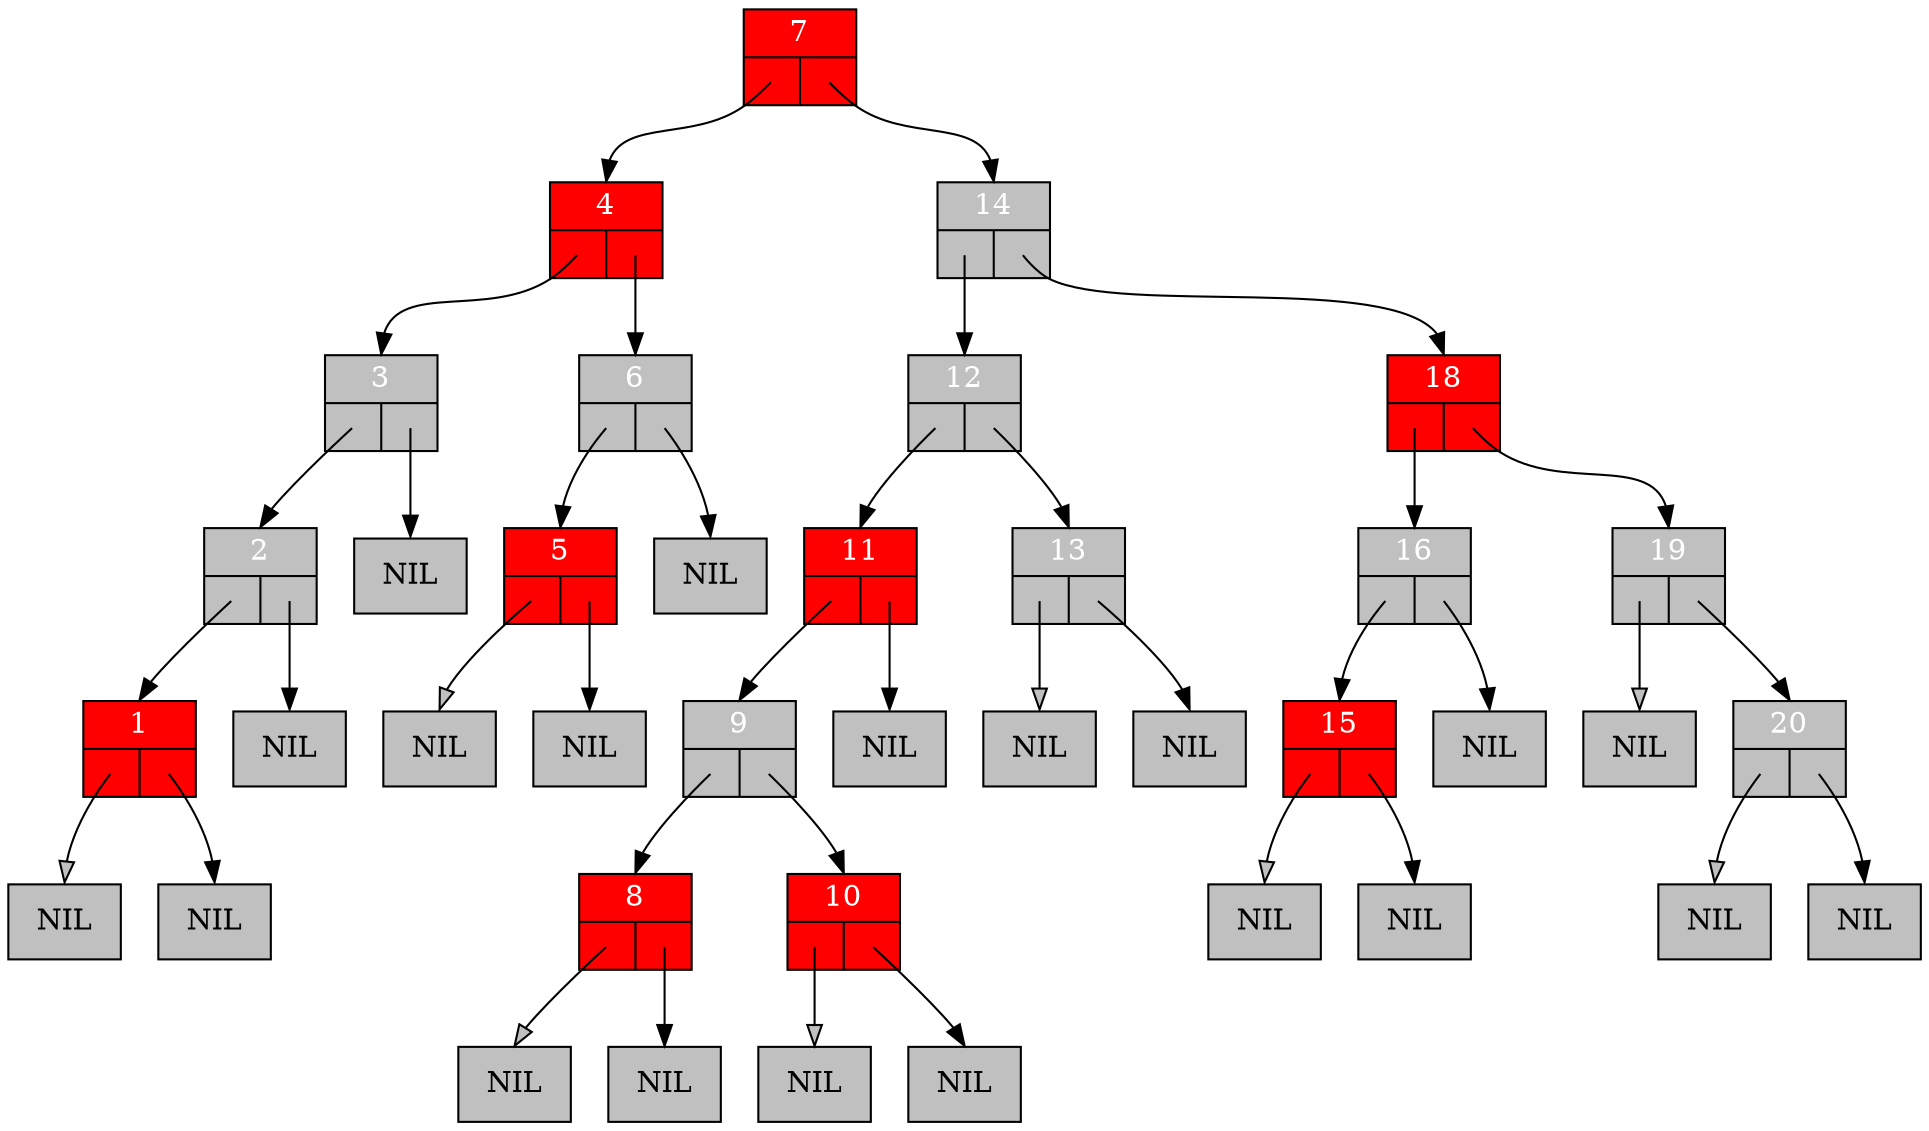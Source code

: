 digraph RedBlackTree {
	graph [ranksep=0.5];
	node [shape = record];

	n1 [style=filled, fillcolor=red, fontcolor=white, label="{1|{<left>|<right>}}"];
	lnil1 [style=filled, fillcolor=grey, label="NIL"];
	n1:left:c -> lnil1:n [fillcolor=grey, headclip=false, tailclip=false]
	rnil1 [style=filled, fillcolor=grey, label="NIL"];
	n1:right:c -> rnil1:n [headclip=false, tailclip=false]
	n2 [style=filled, fillcolor=grey, fontcolor=white, label="{2|{<left>|<right>}}"];
	n2:left:c -> n1:n [headclip=false, tailclip=false]
	rnil2 [style=filled, fillcolor=grey, label="NIL"];
	n2:right:c -> rnil2:n [headclip=false, tailclip=false]
	n3 [style=filled, fillcolor=grey, fontcolor=white, label="{3|{<left>|<right>}}"];
	n3:left:c -> n2:n [headclip=false, tailclip=false]
	rnil3 [style=filled, fillcolor=grey, label="NIL"];
	n3:right:c -> rnil3:n [headclip=false, tailclip=false]
	n4 [style=filled, fillcolor=red, fontcolor=white, label="{4|{<left>|<right>}}"];
	n4:left:c -> n3:n [headclip=false, tailclip=false]
	n4:right:c -> n6:n [headclip=false, tailclip=false]
	n5 [style=filled, fillcolor=red, fontcolor=white, label="{5|{<left>|<right>}}"];
	lnil5 [style=filled, fillcolor=grey, label="NIL"];
	n5:left:c -> lnil5:n [fillcolor=grey, headclip=false, tailclip=false]
	rnil5 [style=filled, fillcolor=grey, label="NIL"];
	n5:right:c -> rnil5:n [headclip=false, tailclip=false]
	n6 [style=filled, fillcolor=grey, fontcolor=white, label="{6|{<left>|<right>}}"];
	n6:left:c -> n5:n [headclip=false, tailclip=false]
	rnil6 [style=filled, fillcolor=grey, label="NIL"];
	n6:right:c -> rnil6:n [headclip=false, tailclip=false]
	n7 [style=filled, fillcolor=red, fontcolor=white, label="{7|{<left>|<right>}}"];
	n7:left:c -> n4:n [headclip=false, tailclip=false]
	n7:right:c -> n14:n [headclip=false, tailclip=false]
	n8 [style=filled, fillcolor=red, fontcolor=white, label="{8|{<left>|<right>}}"];
	lnil8 [style=filled, fillcolor=grey, label="NIL"];
	n8:left:c -> lnil8:n [fillcolor=grey, headclip=false, tailclip=false]
	rnil8 [style=filled, fillcolor=grey, label="NIL"];
	n8:right:c -> rnil8:n [headclip=false, tailclip=false]
	n9 [style=filled, fillcolor=grey, fontcolor=white, label="{9|{<left>|<right>}}"];
	n9:left:c -> n8:n [headclip=false, tailclip=false]
	n9:right:c -> n10:n [headclip=false, tailclip=false]
	n10 [style=filled, fillcolor=red, fontcolor=white, label="{10|{<left>|<right>}}"];
	lnil10 [style=filled, fillcolor=grey, label="NIL"];
	n10:left:c -> lnil10:n [fillcolor=grey, headclip=false, tailclip=false]
	rnil10 [style=filled, fillcolor=grey, label="NIL"];
	n10:right:c -> rnil10:n [headclip=false, tailclip=false]
	n11 [style=filled, fillcolor=red, fontcolor=white, label="{11|{<left>|<right>}}"];
	n11:left:c -> n9:n [headclip=false, tailclip=false]
	rnil11 [style=filled, fillcolor=grey, label="NIL"];
	n11:right:c -> rnil11:n [headclip=false, tailclip=false]
	n12 [style=filled, fillcolor=grey, fontcolor=white, label="{12|{<left>|<right>}}"];
	n12:left:c -> n11:n [headclip=false, tailclip=false]
	n12:right:c -> n13:n [headclip=false, tailclip=false]
	n13 [style=filled, fillcolor=grey, fontcolor=white, label="{13|{<left>|<right>}}"];
	lnil13 [style=filled, fillcolor=grey, label="NIL"];
	n13:left:c -> lnil13:n [fillcolor=grey, headclip=false, tailclip=false]
	rnil13 [style=filled, fillcolor=grey, label="NIL"];
	n13:right:c -> rnil13:n [headclip=false, tailclip=false]
	n14 [style=filled, fillcolor=grey, fontcolor=white, label="{14|{<left>|<right>}}"];
	n14:left:c -> n12:n [headclip=false, tailclip=false]
	n14:right:c -> n18:n [headclip=false, tailclip=false]
	n15 [style=filled, fillcolor=red, fontcolor=white, label="{15|{<left>|<right>}}"];
	lnil15 [style=filled, fillcolor=grey, label="NIL"];
	n15:left:c -> lnil15:n [fillcolor=grey, headclip=false, tailclip=false]
	rnil15 [style=filled, fillcolor=grey, label="NIL"];
	n15:right:c -> rnil15:n [headclip=false, tailclip=false]
	n16 [style=filled, fillcolor=grey, fontcolor=white, label="{16|{<left>|<right>}}"];
	n16:left:c -> n15:n [headclip=false, tailclip=false]
	rnil16 [style=filled, fillcolor=grey, label="NIL"];
	n16:right:c -> rnil16:n [headclip=false, tailclip=false]
	n18 [style=filled, fillcolor=red, fontcolor=white, label="{18|{<left>|<right>}}"];
	n18:left:c -> n16:n [headclip=false, tailclip=false]
	n18:right:c -> n19:n [headclip=false, tailclip=false]
	n19 [style=filled, fillcolor=grey, fontcolor=white, label="{19|{<left>|<right>}}"];
	lnil19 [style=filled, fillcolor=grey, label="NIL"];
	n19:left:c -> lnil19:n [fillcolor=grey, headclip=false, tailclip=false]
	n19:right:c -> n20:n [headclip=false, tailclip=false]
	n20 [style=filled, fillcolor=grey, fontcolor=white, label="{20|{<left>|<right>}}"];
	lnil20 [style=filled, fillcolor=grey, label="NIL"];
	n20:left:c -> lnil20:n [fillcolor=grey, headclip=false, tailclip=false]
	rnil20 [style=filled, fillcolor=grey, label="NIL"];
	n20:right:c -> rnil20:n [headclip=false, tailclip=false]

}
